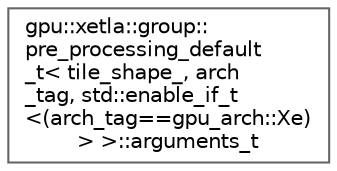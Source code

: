digraph "Graphical Class Hierarchy"
{
 // LATEX_PDF_SIZE
  bgcolor="transparent";
  edge [fontname=Helvetica,fontsize=10,labelfontname=Helvetica,labelfontsize=10];
  node [fontname=Helvetica,fontsize=10,shape=box,height=0.2,width=0.4];
  rankdir="LR";
  Node0 [id="Node000000",label="gpu::xetla::group::\lpre_processing_default\l_t\< tile_shape_, arch\l_tag, std::enable_if_t\l\<(arch_tag==gpu_arch::Xe)\l\> \>::arguments_t",height=0.2,width=0.4,color="grey40", fillcolor="white", style="filled",URL="$structgpu_1_1xetla_1_1group_1_1pre__processing__default__t_3_01tile__shape___00_01arch__tag_00_0af1fbee22a074994eb57529cdcce6689.html",tooltip=" "];
}
